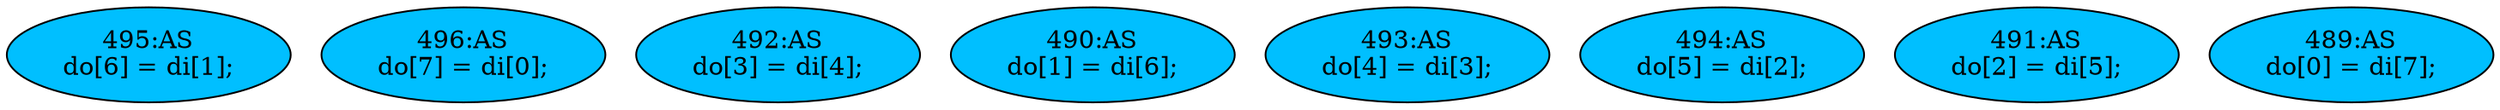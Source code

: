 strict digraph "compose( ,  )" {
	node [label="\N"];
	"495:AS"	 [ast="<pyverilog.vparser.ast.Assign object at 0x7f44d6a88bd0>",
		def_var="['do']",
		fillcolor=deepskyblue,
		label="495:AS
do[6] = di[1];",
		statements="[]",
		style=filled,
		typ=Assign,
		use_var="['di']"];
	"496:AS"	 [ast="<pyverilog.vparser.ast.Assign object at 0x7f44d6a1ce10>",
		def_var="['do']",
		fillcolor=deepskyblue,
		label="496:AS
do[7] = di[0];",
		statements="[]",
		style=filled,
		typ=Assign,
		use_var="['di']"];
	"492:AS"	 [ast="<pyverilog.vparser.ast.Assign object at 0x7f44d67416d0>",
		def_var="['do']",
		fillcolor=deepskyblue,
		label="492:AS
do[3] = di[4];",
		statements="[]",
		style=filled,
		typ=Assign,
		use_var="['di']"];
	"490:AS"	 [ast="<pyverilog.vparser.ast.Assign object at 0x7f44d66e8bd0>",
		def_var="['do']",
		fillcolor=deepskyblue,
		label="490:AS
do[1] = di[6];",
		statements="[]",
		style=filled,
		typ=Assign,
		use_var="['di']"];
	"493:AS"	 [ast="<pyverilog.vparser.ast.Assign object at 0x7f44d673b150>",
		def_var="['do']",
		fillcolor=deepskyblue,
		label="493:AS
do[4] = di[3];",
		statements="[]",
		style=filled,
		typ=Assign,
		use_var="['di']"];
	"494:AS"	 [ast="<pyverilog.vparser.ast.Assign object at 0x7f44d673bb10>",
		def_var="['do']",
		fillcolor=deepskyblue,
		label="494:AS
do[5] = di[2];",
		statements="[]",
		style=filled,
		typ=Assign,
		use_var="['di']"];
	"491:AS"	 [ast="<pyverilog.vparser.ast.Assign object at 0x7f44d6737e10>",
		def_var="['do']",
		fillcolor=deepskyblue,
		label="491:AS
do[2] = di[5];",
		statements="[]",
		style=filled,
		typ=Assign,
		use_var="['di']"];
	"489:AS"	 [ast="<pyverilog.vparser.ast.Assign object at 0x7f44d66ee550>",
		def_var="['do']",
		fillcolor=deepskyblue,
		label="489:AS
do[0] = di[7];",
		statements="[]",
		style=filled,
		typ=Assign,
		use_var="['di']"];
}

